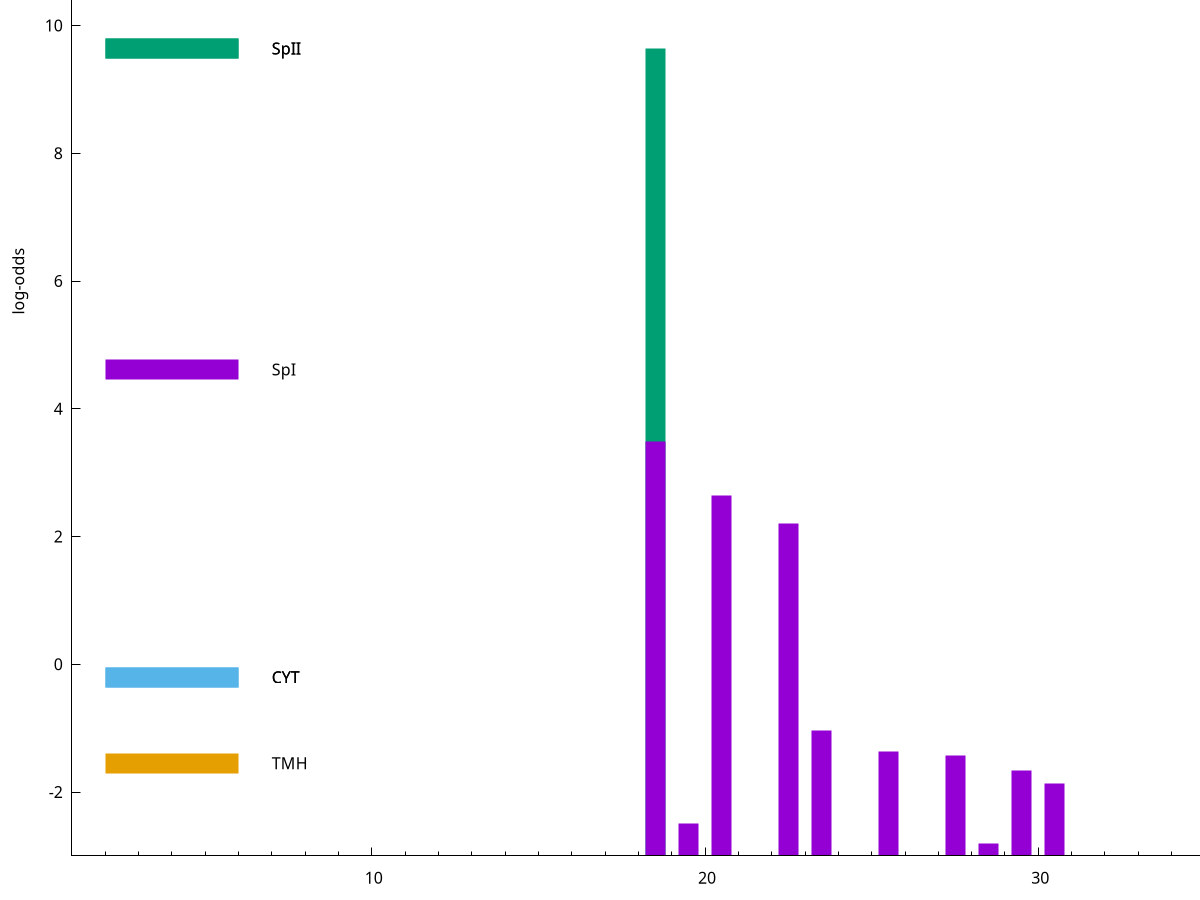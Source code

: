 set title "LipoP predictions for SRR4017849.gff"
set size 2., 1.4
set xrange [1:70] 
set mxtics 10
set yrange [-3:15]
set y2range [0:18]
set ylabel "log-odds"
set term postscript eps color solid "Helvetica" 30
set output "SRR4017849.gff81.eps"
set arrow from 2,9.64238 to 6,9.64238 nohead lt 2 lw 20
set label "SpII" at 7,9.64238
set arrow from 2,4.61618 to 6,4.61618 nohead lt 1 lw 20
set label "SpI" at 7,4.61618
set arrow from 2,-0.200913 to 6,-0.200913 nohead lt 3 lw 20
set label "CYT" at 7,-0.200913
set arrow from 2,-0.200913 to 6,-0.200913 nohead lt 3 lw 20
set label "CYT" at 7,-0.200913
set arrow from 2,-1.54974 to 6,-1.54974 nohead lt 4 lw 20
set label "TMH" at 7,-1.54974
set arrow from 2,9.64238 to 6,9.64238 nohead lt 2 lw 20
set label "SpII" at 7,9.64238
# NOTE: The scores below are the log-odds scores with the threshold
# NOTE: subtracted (a hack to make gnuplot make the histogram all
# NOTE: look nice).
plot "-" axes x1y2 title "" with impulses lt 2 lw 20, "-" axes x1y2 title "" with impulses lt 1 lw 20
18.500000 12.642380
e
18.500000 6.495380
20.500000 5.646180
22.500000 5.212180
23.500000 1.964740
25.500000 1.641570
27.500000 1.565650
29.500000 1.340620
30.500000 1.130630
19.500000 0.507630
28.500000 0.197760
e
exit
